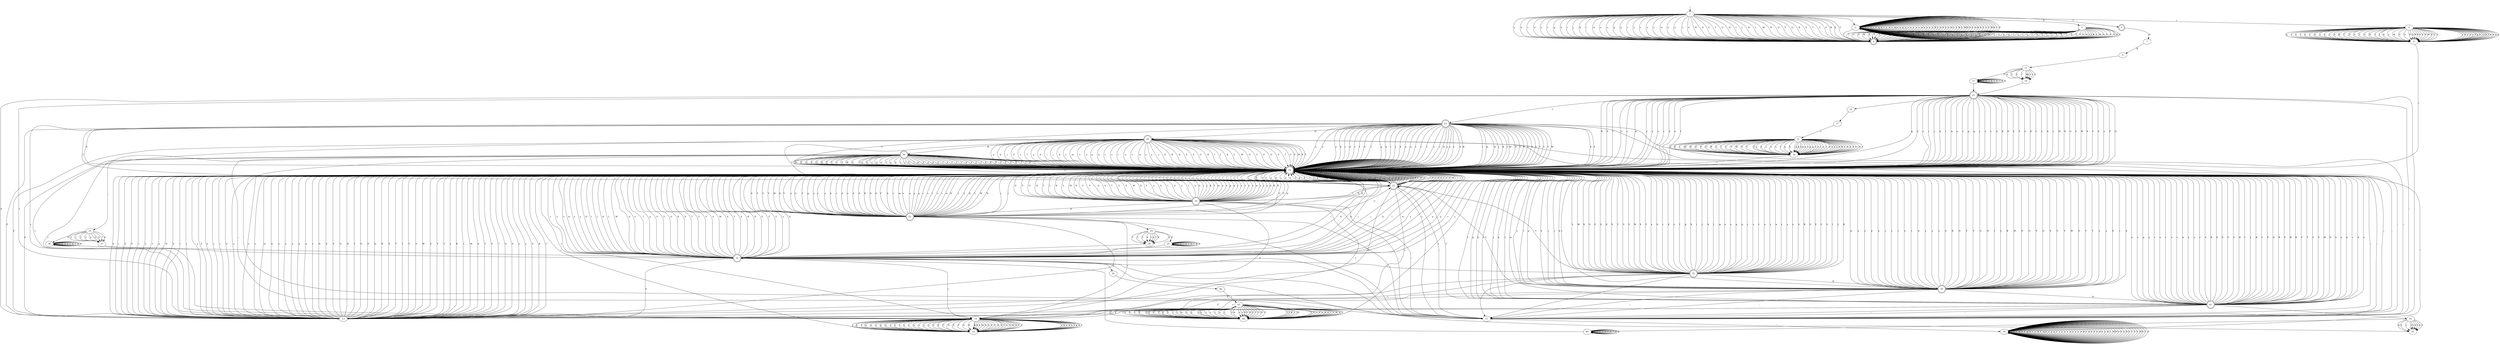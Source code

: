 digraph fa {
	1 [label=1]
	2 [label=2]
	3 [label=3]
	4 [label=4]
	5 [label=5]
	6 [label=6]
	7 [label=7]
	8 [label=8]
	9 [label=9]
	10 [label=10]
	11 [label=11]
	12 [label=12]
	13 [label=13]
	14 [label=14]
	15 [label=15]
	16 [label=16]
	17 [label=17]
	18 [label=18]
	19 [label=19]
	20 [label=20]
	21 [label=21]
	22 [label=22]
	23 [label=23]
	24 [label=24]
	25 [label=25]
	26 [label=26]
	27 [label=27]
	28 [label=28]
	29 [label=29]
	30 [label=30]
	31 [label=31]
	32 [label=32]
	33 [label=33]
	34 [label=34]
	35 [label=35]
	36 [label=36]
	37 [label=37]
	38 [label=38]
	39 [label=39]
	40 [label=40]
	41 [label=41]
	42 [label=42]
	43 [label=43]
	44 [label=44]
	45 [label=45]
	46 [label=46]
	1
	2
	3 [shape=doublecircle]
	4 [shape=doublecircle]
	5
	6
	7
	8
	9
	10 [shape=doublecircle]
	11
	12 [shape=doublecircle]
	13
	14
	15
	16
	17
	18 [shape=doublecircle]
	19
	20
	21 [shape=doublecircle]
	22 [shape=doublecircle]
	23 [shape=doublecircle]
	24
	25
	26 [shape=doublecircle]
	27
	28
	29
	30 [shape=doublecircle]
	31
	32 [shape=doublecircle]
	33
	34
	35 [shape=doublecircle]
	36
	37
	38
	39 [shape=doublecircle]
	40
	41 [shape=doublecircle]
	42
	43
	44
	45
	46
	1 -> 2 [label="\""]
	1 -> 3 [label=a]
	1 -> 3 [label=b]
	1 -> 3 [label=c]
	1 -> 3 [label=d]
	1 -> 3 [label=e]
	1 -> 3 [label=f]
	1 -> 3 [label=g]
	1 -> 3 [label=h]
	1 -> 3 [label=i]
	1 -> 3 [label=j]
	1 -> 3 [label=k]
	1 -> 3 [label=l]
	1 -> 3 [label=m]
	1 -> 3 [label=n]
	1 -> 3 [label=o]
	1 -> 3 [label=p]
	1 -> 3 [label=q]
	1 -> 3 [label=r]
	1 -> 3 [label=s]
	1 -> 3 [label=t]
	1 -> 3 [label=u]
	1 -> 3 [label=v]
	1 -> 3 [label=w]
	1 -> 3 [label=x]
	1 -> 3 [label=y]
	1 -> 3 [label=z]
	1 -> 3 [label=A]
	1 -> 3 [label=B]
	1 -> 4 [label=C]
	1 -> 3 [label=D]
	1 -> 3 [label=E]
	1 -> 3 [label=F]
	1 -> 3 [label=G]
	1 -> 3 [label=H]
	1 -> 3 [label=I]
	1 -> 3 [label=J]
	1 -> 3 [label=K]
	1 -> 3 [label=L]
	1 -> 3 [label=M]
	1 -> 3 [label=N]
	1 -> 3 [label=O]
	1 -> 3 [label=P]
	1 -> 3 [label=Q]
	1 -> 3 [label=R]
	1 -> 3 [label=S]
	1 -> 3 [label=T]
	1 -> 3 [label=U]
	1 -> 3 [label=V]
	1 -> 3 [label=W]
	1 -> 3 [label=X]
	1 -> 3 [label=Y]
	1 -> 5 [label=Z]
	1 -> 6 [label="«"]
	2 -> 3 [label="\""]
	2 -> 2 [label=a]
	2 -> 2 [label=b]
	2 -> 2 [label=c]
	2 -> 2 [label=d]
	2 -> 2 [label=e]
	2 -> 2 [label=f]
	2 -> 2 [label=g]
	2 -> 2 [label=h]
	2 -> 2 [label=i]
	2 -> 2 [label=j]
	2 -> 2 [label=k]
	2 -> 2 [label=l]
	2 -> 2 [label=m]
	2 -> 2 [label=n]
	2 -> 2 [label=o]
	2 -> 2 [label=p]
	2 -> 2 [label=q]
	2 -> 2 [label=r]
	2 -> 2 [label=s]
	2 -> 2 [label=t]
	2 -> 2 [label=u]
	2 -> 2 [label=v]
	2 -> 2 [label=w]
	2 -> 2 [label=x]
	2 -> 2 [label=y]
	2 -> 2 [label=z]
	2 -> 2 [label=A]
	2 -> 2 [label=B]
	2 -> 2 [label=C]
	2 -> 2 [label=D]
	2 -> 2 [label=E]
	2 -> 2 [label=F]
	2 -> 2 [label=G]
	2 -> 2 [label=H]
	2 -> 2 [label=I]
	2 -> 2 [label=J]
	2 -> 2 [label=K]
	2 -> 2 [label=L]
	2 -> 2 [label=M]
	2 -> 2 [label=N]
	2 -> 2 [label=O]
	2 -> 2 [label=P]
	2 -> 2 [label=Q]
	2 -> 2 [label=R]
	2 -> 2 [label=S]
	2 -> 2 [label=T]
	2 -> 2 [label=U]
	2 -> 2 [label=V]
	2 -> 2 [label=W]
	2 -> 2 [label=X]
	2 -> 2 [label=Y]
	2 -> 2 [label=Z]
	4 -> 7 [label=H]
	5 -> 3 [label=a]
	5 -> 3 [label=b]
	5 -> 3 [label=c]
	5 -> 3 [label=d]
	5 -> 3 [label=e]
	5 -> 3 [label=f]
	5 -> 3 [label=g]
	5 -> 3 [label=h]
	5 -> 3 [label=i]
	5 -> 3 [label=j]
	5 -> 3 [label=k]
	5 -> 3 [label=l]
	5 -> 3 [label=m]
	5 -> 3 [label=n]
	5 -> 3 [label=o]
	5 -> 3 [label=p]
	5 -> 3 [label=q]
	5 -> 3 [label=r]
	5 -> 3 [label=s]
	5 -> 3 [label=t]
	5 -> 3 [label=u]
	5 -> 3 [label=v]
	5 -> 3 [label=w]
	5 -> 3 [label=x]
	5 -> 3 [label=y]
	5 -> 3 [label=z]
	5 -> 3 [label=A]
	5 -> 3 [label=B]
	5 -> 3 [label=C]
	5 -> 3 [label=D]
	5 -> 3 [label=E]
	5 -> 3 [label=F]
	5 -> 3 [label=G]
	5 -> 3 [label=H]
	5 -> 3 [label=I]
	5 -> 3 [label=J]
	5 -> 3 [label=K]
	5 -> 3 [label=L]
	5 -> 3 [label=M]
	5 -> 3 [label=N]
	5 -> 3 [label=O]
	5 -> 3 [label=P]
	5 -> 3 [label=Q]
	5 -> 3 [label=R]
	5 -> 3 [label=S]
	5 -> 3 [label=T]
	5 -> 3 [label=U]
	5 -> 3 [label=V]
	5 -> 3 [label=W]
	5 -> 3 [label=X]
	5 -> 3 [label=Y]
	5 -> 3 [label=Z]
	5 -> 3 [label=0]
	5 -> 3 [label=1]
	5 -> 3 [label=2]
	5 -> 3 [label=3]
	5 -> 3 [label=4]
	5 -> 3 [label=5]
	5 -> 3 [label=6]
	5 -> 3 [label=7]
	5 -> 3 [label=8]
	5 -> 3 [label=9]
	6 -> 8 [label=a]
	6 -> 8 [label=b]
	6 -> 8 [label=c]
	6 -> 8 [label=d]
	6 -> 8 [label=e]
	6 -> 8 [label=f]
	6 -> 8 [label=g]
	6 -> 8 [label=h]
	6 -> 8 [label=i]
	6 -> 8 [label=j]
	6 -> 8 [label=k]
	6 -> 8 [label=l]
	6 -> 8 [label=m]
	6 -> 8 [label=n]
	6 -> 8 [label=o]
	6 -> 8 [label=p]
	6 -> 8 [label=q]
	6 -> 8 [label=r]
	6 -> 8 [label=s]
	6 -> 8 [label=t]
	6 -> 8 [label=u]
	6 -> 8 [label=v]
	6 -> 8 [label=w]
	6 -> 8 [label=x]
	6 -> 8 [label=y]
	6 -> 8 [label=z]
	6 -> 8 [label=A]
	6 -> 8 [label=B]
	6 -> 8 [label=C]
	6 -> 8 [label=D]
	6 -> 8 [label=E]
	6 -> 8 [label=F]
	6 -> 8 [label=G]
	6 -> 8 [label=H]
	6 -> 8 [label=I]
	6 -> 8 [label=J]
	6 -> 8 [label=K]
	6 -> 8 [label=L]
	6 -> 8 [label=M]
	6 -> 8 [label=N]
	6 -> 8 [label=O]
	6 -> 8 [label=P]
	6 -> 8 [label=Q]
	6 -> 8 [label=R]
	6 -> 8 [label=S]
	6 -> 8 [label=T]
	6 -> 8 [label=U]
	6 -> 8 [label=V]
	6 -> 8 [label=W]
	6 -> 8 [label=X]
	6 -> 8 [label=Y]
	6 -> 8 [label=Z]
	7 -> 9 [label=R]
	8 -> 10 [label="«"]
	9 -> 11 [label="܆"]
	10 -> 10 [label=a]
	10 -> 10 [label=b]
	10 -> 10 [label=c]
	10 -> 10 [label=d]
	10 -> 10 [label=e]
	10 -> 10 [label=f]
	10 -> 10 [label=g]
	10 -> 10 [label=h]
	10 -> 10 [label=i]
	10 -> 10 [label=j]
	10 -> 10 [label=k]
	10 -> 10 [label=l]
	10 -> 10 [label=m]
	10 -> 10 [label=n]
	10 -> 10 [label=o]
	10 -> 10 [label=p]
	10 -> 10 [label=q]
	10 -> 10 [label=r]
	10 -> 10 [label=s]
	10 -> 10 [label=t]
	10 -> 10 [label=u]
	10 -> 10 [label=v]
	10 -> 10 [label=w]
	10 -> 10 [label=x]
	10 -> 10 [label=y]
	10 -> 10 [label=z]
	10 -> 10 [label=A]
	10 -> 10 [label=B]
	10 -> 12 [label=C]
	10 -> 10 [label=D]
	10 -> 10 [label=E]
	10 -> 10 [label=F]
	10 -> 10 [label=G]
	10 -> 10 [label=H]
	10 -> 10 [label=I]
	10 -> 10 [label=J]
	10 -> 10 [label=K]
	10 -> 10 [label=L]
	10 -> 10 [label=M]
	10 -> 10 [label=N]
	10 -> 10 [label=O]
	10 -> 10 [label=P]
	10 -> 10 [label=Q]
	10 -> 10 [label=R]
	10 -> 10 [label=S]
	10 -> 10 [label=T]
	10 -> 10 [label=U]
	10 -> 10 [label=V]
	10 -> 10 [label=W]
	10 -> 10 [label=X]
	10 -> 10 [label=Y]
	10 -> 13 [label=Z]
	10 -> 14 [label="«"]
	10 -> 15 [label="܀"]
	10 -> 15 [label="-"]
	11 -> 16 [label=0]
	11 -> 16 [label=1]
	11 -> 16 [label=2]
	11 -> 16 [label=3]
	11 -> 16 [label=4]
	11 -> 16 [label=5]
	11 -> 16 [label=6]
	11 -> 16 [label=7]
	11 -> 16 [label=8]
	11 -> 17 [label=9]
	12 -> 10 [label=a]
	12 -> 10 [label=b]
	12 -> 10 [label=c]
	12 -> 10 [label=d]
	12 -> 10 [label=e]
	12 -> 10 [label=f]
	12 -> 10 [label=g]
	12 -> 10 [label=h]
	12 -> 10 [label=i]
	12 -> 10 [label=j]
	12 -> 10 [label=k]
	12 -> 10 [label=l]
	12 -> 10 [label=m]
	12 -> 10 [label=n]
	12 -> 10 [label=o]
	12 -> 10 [label=p]
	12 -> 10 [label=q]
	12 -> 10 [label=r]
	12 -> 10 [label=s]
	12 -> 10 [label=t]
	12 -> 10 [label=u]
	12 -> 10 [label=v]
	12 -> 10 [label=w]
	12 -> 10 [label=x]
	12 -> 10 [label=y]
	12 -> 10 [label=z]
	12 -> 10 [label=A]
	12 -> 10 [label=B]
	12 -> 12 [label=C]
	12 -> 10 [label=D]
	12 -> 10 [label=E]
	12 -> 10 [label=F]
	12 -> 10 [label=G]
	12 -> 18 [label=H]
	12 -> 10 [label=I]
	12 -> 10 [label=J]
	12 -> 10 [label=K]
	12 -> 10 [label=L]
	12 -> 10 [label=M]
	12 -> 10 [label=N]
	12 -> 10 [label=O]
	12 -> 10 [label=P]
	12 -> 10 [label=Q]
	12 -> 10 [label=R]
	12 -> 10 [label=S]
	12 -> 10 [label=T]
	12 -> 10 [label=U]
	12 -> 10 [label=V]
	12 -> 10 [label=W]
	12 -> 10 [label=X]
	12 -> 10 [label=Y]
	12 -> 13 [label=Z]
	12 -> 14 [label="«"]
	12 -> 15 [label="܀"]
	12 -> 15 [label="-"]
	13 -> 10 [label=a]
	13 -> 10 [label=b]
	13 -> 10 [label=c]
	13 -> 10 [label=d]
	13 -> 10 [label=e]
	13 -> 10 [label=f]
	13 -> 10 [label=g]
	13 -> 10 [label=h]
	13 -> 10 [label=i]
	13 -> 10 [label=j]
	13 -> 10 [label=k]
	13 -> 10 [label=l]
	13 -> 10 [label=m]
	13 -> 10 [label=n]
	13 -> 10 [label=o]
	13 -> 10 [label=p]
	13 -> 10 [label=q]
	13 -> 10 [label=r]
	13 -> 10 [label=s]
	13 -> 10 [label=t]
	13 -> 10 [label=u]
	13 -> 10 [label=v]
	13 -> 10 [label=w]
	13 -> 10 [label=x]
	13 -> 10 [label=y]
	13 -> 10 [label=z]
	13 -> 10 [label=A]
	13 -> 10 [label=B]
	13 -> 10 [label=C]
	13 -> 10 [label=D]
	13 -> 10 [label=E]
	13 -> 10 [label=F]
	13 -> 10 [label=G]
	13 -> 10 [label=H]
	13 -> 10 [label=I]
	13 -> 10 [label=J]
	13 -> 10 [label=K]
	13 -> 10 [label=L]
	13 -> 10 [label=M]
	13 -> 10 [label=N]
	13 -> 10 [label=O]
	13 -> 10 [label=P]
	13 -> 10 [label=Q]
	13 -> 10 [label=R]
	13 -> 10 [label=S]
	13 -> 10 [label=T]
	13 -> 10 [label=U]
	13 -> 10 [label=V]
	13 -> 10 [label=W]
	13 -> 10 [label=X]
	13 -> 10 [label=Y]
	13 -> 10 [label=Z]
	13 -> 10 [label=0]
	13 -> 10 [label=1]
	13 -> 10 [label=2]
	13 -> 10 [label=3]
	13 -> 10 [label=4]
	13 -> 10 [label=5]
	13 -> 10 [label=6]
	13 -> 10 [label=7]
	13 -> 10 [label=8]
	13 -> 10 [label=9]
	14 -> 19 [label=a]
	14 -> 19 [label=b]
	14 -> 19 [label=c]
	14 -> 19 [label=d]
	14 -> 19 [label=e]
	14 -> 19 [label=f]
	14 -> 19 [label=g]
	14 -> 19 [label=h]
	14 -> 19 [label=i]
	14 -> 19 [label=j]
	14 -> 19 [label=k]
	14 -> 19 [label=l]
	14 -> 19 [label=m]
	14 -> 19 [label=n]
	14 -> 19 [label=o]
	14 -> 19 [label=p]
	14 -> 19 [label=q]
	14 -> 19 [label=r]
	14 -> 19 [label=s]
	14 -> 19 [label=t]
	14 -> 19 [label=u]
	14 -> 19 [label=v]
	14 -> 19 [label=w]
	14 -> 19 [label=x]
	14 -> 19 [label=y]
	14 -> 19 [label=z]
	14 -> 19 [label=A]
	14 -> 19 [label=B]
	14 -> 19 [label=C]
	14 -> 19 [label=D]
	14 -> 19 [label=E]
	14 -> 19 [label=F]
	14 -> 19 [label=G]
	14 -> 19 [label=H]
	14 -> 19 [label=I]
	14 -> 19 [label=J]
	14 -> 19 [label=K]
	14 -> 19 [label=L]
	14 -> 19 [label=M]
	14 -> 19 [label=N]
	14 -> 19 [label=O]
	14 -> 19 [label=P]
	14 -> 19 [label=Q]
	14 -> 19 [label=R]
	14 -> 19 [label=S]
	14 -> 19 [label=T]
	14 -> 19 [label=U]
	14 -> 19 [label=V]
	14 -> 19 [label=W]
	14 -> 19 [label=X]
	14 -> 19 [label=Y]
	14 -> 19 [label=Z]
	15 -> 20 [label="\""]
	16 -> 21 [label="܇"]
	17 -> 17 [label=0]
	17 -> 17 [label=1]
	17 -> 17 [label=2]
	17 -> 17 [label=3]
	17 -> 17 [label=4]
	17 -> 17 [label=5]
	17 -> 17 [label=6]
	17 -> 17 [label=7]
	17 -> 17 [label=8]
	17 -> 17 [label=9]
	17 -> 21 [label="܇"]
	18 -> 10 [label=a]
	18 -> 10 [label=b]
	18 -> 10 [label=c]
	18 -> 10 [label=d]
	18 -> 10 [label=e]
	18 -> 10 [label=f]
	18 -> 10 [label=g]
	18 -> 10 [label=h]
	18 -> 10 [label=i]
	18 -> 10 [label=j]
	18 -> 10 [label=k]
	18 -> 10 [label=l]
	18 -> 10 [label=m]
	18 -> 10 [label=n]
	18 -> 10 [label=o]
	18 -> 10 [label=p]
	18 -> 10 [label=q]
	18 -> 10 [label=r]
	18 -> 10 [label=s]
	18 -> 10 [label=t]
	18 -> 10 [label=u]
	18 -> 10 [label=v]
	18 -> 10 [label=w]
	18 -> 10 [label=x]
	18 -> 10 [label=y]
	18 -> 10 [label=z]
	18 -> 10 [label=A]
	18 -> 10 [label=B]
	18 -> 12 [label=C]
	18 -> 10 [label=D]
	18 -> 10 [label=E]
	18 -> 10 [label=F]
	18 -> 10 [label=G]
	18 -> 10 [label=H]
	18 -> 10 [label=I]
	18 -> 10 [label=J]
	18 -> 10 [label=K]
	18 -> 10 [label=L]
	18 -> 10 [label=M]
	18 -> 10 [label=N]
	18 -> 10 [label=O]
	18 -> 10 [label=P]
	18 -> 10 [label=Q]
	18 -> 22 [label=R]
	18 -> 10 [label=S]
	18 -> 10 [label=T]
	18 -> 10 [label=U]
	18 -> 10 [label=V]
	18 -> 10 [label=W]
	18 -> 10 [label=X]
	18 -> 10 [label=Y]
	18 -> 13 [label=Z]
	18 -> 14 [label="«"]
	18 -> 15 [label="܀"]
	18 -> 15 [label="-"]
	19 -> 10 [label="«"]
	20 -> 10 [label="\""]
	20 -> 20 [label=a]
	20 -> 20 [label=b]
	20 -> 20 [label=c]
	20 -> 20 [label=d]
	20 -> 20 [label=e]
	20 -> 20 [label=f]
	20 -> 20 [label=g]
	20 -> 20 [label=h]
	20 -> 20 [label=i]
	20 -> 20 [label=j]
	20 -> 20 [label=k]
	20 -> 20 [label=l]
	20 -> 20 [label=m]
	20 -> 20 [label=n]
	20 -> 20 [label=o]
	20 -> 20 [label=p]
	20 -> 20 [label=q]
	20 -> 20 [label=r]
	20 -> 20 [label=s]
	20 -> 20 [label=t]
	20 -> 20 [label=u]
	20 -> 20 [label=v]
	20 -> 20 [label=w]
	20 -> 20 [label=x]
	20 -> 20 [label=y]
	20 -> 20 [label=z]
	20 -> 20 [label=A]
	20 -> 20 [label=B]
	20 -> 20 [label=C]
	20 -> 20 [label=D]
	20 -> 20 [label=E]
	20 -> 20 [label=F]
	20 -> 20 [label=G]
	20 -> 20 [label=H]
	20 -> 20 [label=I]
	20 -> 20 [label=J]
	20 -> 20 [label=K]
	20 -> 20 [label=L]
	20 -> 20 [label=M]
	20 -> 20 [label=N]
	20 -> 20 [label=O]
	20 -> 20 [label=P]
	20 -> 20 [label=Q]
	20 -> 20 [label=R]
	20 -> 20 [label=S]
	20 -> 20 [label=T]
	20 -> 20 [label=U]
	20 -> 20 [label=V]
	20 -> 20 [label=W]
	20 -> 20 [label=X]
	20 -> 20 [label=Y]
	20 -> 20 [label=Z]
	21 -> 10 [label=a]
	21 -> 10 [label=b]
	21 -> 10 [label=c]
	21 -> 10 [label=d]
	21 -> 10 [label=e]
	21 -> 10 [label=f]
	21 -> 10 [label=g]
	21 -> 10 [label=h]
	21 -> 10 [label=i]
	21 -> 10 [label=j]
	21 -> 10 [label=k]
	21 -> 10 [label=l]
	21 -> 10 [label=m]
	21 -> 10 [label=n]
	21 -> 10 [label=o]
	21 -> 10 [label=p]
	21 -> 10 [label=q]
	21 -> 10 [label=r]
	21 -> 10 [label=s]
	21 -> 10 [label=t]
	21 -> 10 [label=u]
	21 -> 10 [label=v]
	21 -> 10 [label=w]
	21 -> 10 [label=x]
	21 -> 10 [label=y]
	21 -> 10 [label=z]
	21 -> 10 [label=A]
	21 -> 10 [label=B]
	21 -> 23 [label=C]
	21 -> 10 [label=D]
	21 -> 10 [label=E]
	21 -> 10 [label=F]
	21 -> 10 [label=G]
	21 -> 10 [label=H]
	21 -> 10 [label=I]
	21 -> 10 [label=J]
	21 -> 10 [label=K]
	21 -> 10 [label=L]
	21 -> 10 [label=M]
	21 -> 10 [label=N]
	21 -> 10 [label=O]
	21 -> 10 [label=P]
	21 -> 10 [label=Q]
	21 -> 10 [label=R]
	21 -> 10 [label=S]
	21 -> 10 [label=T]
	21 -> 10 [label=U]
	21 -> 10 [label=V]
	21 -> 10 [label=W]
	21 -> 10 [label=X]
	21 -> 10 [label=Y]
	21 -> 13 [label=Z]
	21 -> 14 [label="«"]
	21 -> 24 [label="."]
	21 -> 15 [label="܀"]
	21 -> 15 [label="-"]
	22 -> 10 [label=a]
	22 -> 10 [label=b]
	22 -> 10 [label=c]
	22 -> 10 [label=d]
	22 -> 10 [label=e]
	22 -> 10 [label=f]
	22 -> 10 [label=g]
	22 -> 10 [label=h]
	22 -> 10 [label=i]
	22 -> 10 [label=j]
	22 -> 10 [label=k]
	22 -> 10 [label=l]
	22 -> 10 [label=m]
	22 -> 10 [label=n]
	22 -> 10 [label=o]
	22 -> 10 [label=p]
	22 -> 10 [label=q]
	22 -> 10 [label=r]
	22 -> 10 [label=s]
	22 -> 10 [label=t]
	22 -> 10 [label=u]
	22 -> 10 [label=v]
	22 -> 10 [label=w]
	22 -> 10 [label=x]
	22 -> 10 [label=y]
	22 -> 10 [label=z]
	22 -> 10 [label=A]
	22 -> 10 [label=B]
	22 -> 12 [label=C]
	22 -> 10 [label=D]
	22 -> 10 [label=E]
	22 -> 10 [label=F]
	22 -> 10 [label=G]
	22 -> 10 [label=H]
	22 -> 10 [label=I]
	22 -> 10 [label=J]
	22 -> 10 [label=K]
	22 -> 10 [label=L]
	22 -> 10 [label=M]
	22 -> 10 [label=N]
	22 -> 10 [label=O]
	22 -> 10 [label=P]
	22 -> 10 [label=Q]
	22 -> 10 [label=R]
	22 -> 10 [label=S]
	22 -> 10 [label=T]
	22 -> 10 [label=U]
	22 -> 10 [label=V]
	22 -> 10 [label=W]
	22 -> 10 [label=X]
	22 -> 10 [label=Y]
	22 -> 13 [label=Z]
	22 -> 14 [label="«"]
	22 -> 25 [label="܆"]
	22 -> 15 [label="܀"]
	22 -> 15 [label="-"]
	23 -> 10 [label=a]
	23 -> 10 [label=b]
	23 -> 10 [label=c]
	23 -> 10 [label=d]
	23 -> 10 [label=e]
	23 -> 10 [label=f]
	23 -> 10 [label=g]
	23 -> 10 [label=h]
	23 -> 10 [label=i]
	23 -> 10 [label=j]
	23 -> 10 [label=k]
	23 -> 10 [label=l]
	23 -> 10 [label=m]
	23 -> 10 [label=n]
	23 -> 10 [label=o]
	23 -> 10 [label=p]
	23 -> 10 [label=q]
	23 -> 10 [label=r]
	23 -> 10 [label=s]
	23 -> 10 [label=t]
	23 -> 10 [label=u]
	23 -> 10 [label=v]
	23 -> 10 [label=w]
	23 -> 10 [label=x]
	23 -> 10 [label=y]
	23 -> 10 [label=z]
	23 -> 10 [label=A]
	23 -> 10 [label=B]
	23 -> 12 [label=C]
	23 -> 10 [label=D]
	23 -> 10 [label=E]
	23 -> 10 [label=F]
	23 -> 10 [label=G]
	23 -> 26 [label=H]
	23 -> 10 [label=I]
	23 -> 10 [label=J]
	23 -> 10 [label=K]
	23 -> 10 [label=L]
	23 -> 10 [label=M]
	23 -> 10 [label=N]
	23 -> 10 [label=O]
	23 -> 10 [label=P]
	23 -> 10 [label=Q]
	23 -> 10 [label=R]
	23 -> 10 [label=S]
	23 -> 10 [label=T]
	23 -> 10 [label=U]
	23 -> 10 [label=V]
	23 -> 10 [label=W]
	23 -> 10 [label=X]
	23 -> 10 [label=Y]
	23 -> 13 [label=Z]
	23 -> 14 [label="«"]
	23 -> 15 [label="܀"]
	23 -> 15 [label="-"]
	24 -> 27 [label="."]
	25 -> 28 [label=0]
	25 -> 28 [label=1]
	25 -> 28 [label=2]
	25 -> 28 [label=3]
	25 -> 28 [label=4]
	25 -> 28 [label=5]
	25 -> 28 [label=6]
	25 -> 28 [label=7]
	25 -> 28 [label=8]
	25 -> 29 [label=9]
	26 -> 10 [label=a]
	26 -> 10 [label=b]
	26 -> 10 [label=c]
	26 -> 10 [label=d]
	26 -> 10 [label=e]
	26 -> 10 [label=f]
	26 -> 10 [label=g]
	26 -> 10 [label=h]
	26 -> 10 [label=i]
	26 -> 10 [label=j]
	26 -> 10 [label=k]
	26 -> 10 [label=l]
	26 -> 10 [label=m]
	26 -> 10 [label=n]
	26 -> 10 [label=o]
	26 -> 10 [label=p]
	26 -> 10 [label=q]
	26 -> 10 [label=r]
	26 -> 10 [label=s]
	26 -> 10 [label=t]
	26 -> 10 [label=u]
	26 -> 10 [label=v]
	26 -> 10 [label=w]
	26 -> 10 [label=x]
	26 -> 10 [label=y]
	26 -> 10 [label=z]
	26 -> 10 [label=A]
	26 -> 10 [label=B]
	26 -> 12 [label=C]
	26 -> 10 [label=D]
	26 -> 10 [label=E]
	26 -> 10 [label=F]
	26 -> 10 [label=G]
	26 -> 10 [label=H]
	26 -> 10 [label=I]
	26 -> 10 [label=J]
	26 -> 10 [label=K]
	26 -> 10 [label=L]
	26 -> 10 [label=M]
	26 -> 10 [label=N]
	26 -> 10 [label=O]
	26 -> 10 [label=P]
	26 -> 10 [label=Q]
	26 -> 30 [label=R]
	26 -> 10 [label=S]
	26 -> 10 [label=T]
	26 -> 10 [label=U]
	26 -> 10 [label=V]
	26 -> 10 [label=W]
	26 -> 10 [label=X]
	26 -> 10 [label=Y]
	26 -> 13 [label=Z]
	26 -> 14 [label="«"]
	26 -> 15 [label="܀"]
	26 -> 15 [label="-"]
	27 -> 31 [label="«"]
	28 -> 32 [label="܇"]
	29 -> 29 [label=0]
	29 -> 29 [label=1]
	29 -> 29 [label=2]
	29 -> 29 [label=3]
	29 -> 29 [label=4]
	29 -> 29 [label=5]
	29 -> 29 [label=6]
	29 -> 29 [label=7]
	29 -> 29 [label=8]
	29 -> 29 [label=9]
	29 -> 32 [label="܇"]
	30 -> 10 [label=a]
	30 -> 10 [label=b]
	30 -> 10 [label=c]
	30 -> 10 [label=d]
	30 -> 10 [label=e]
	30 -> 10 [label=f]
	30 -> 10 [label=g]
	30 -> 10 [label=h]
	30 -> 10 [label=i]
	30 -> 10 [label=j]
	30 -> 10 [label=k]
	30 -> 10 [label=l]
	30 -> 10 [label=m]
	30 -> 10 [label=n]
	30 -> 10 [label=o]
	30 -> 10 [label=p]
	30 -> 10 [label=q]
	30 -> 10 [label=r]
	30 -> 10 [label=s]
	30 -> 10 [label=t]
	30 -> 10 [label=u]
	30 -> 10 [label=v]
	30 -> 10 [label=w]
	30 -> 10 [label=x]
	30 -> 10 [label=y]
	30 -> 10 [label=z]
	30 -> 10 [label=A]
	30 -> 10 [label=B]
	30 -> 12 [label=C]
	30 -> 10 [label=D]
	30 -> 10 [label=E]
	30 -> 10 [label=F]
	30 -> 10 [label=G]
	30 -> 10 [label=H]
	30 -> 10 [label=I]
	30 -> 10 [label=J]
	30 -> 10 [label=K]
	30 -> 10 [label=L]
	30 -> 10 [label=M]
	30 -> 10 [label=N]
	30 -> 10 [label=O]
	30 -> 10 [label=P]
	30 -> 10 [label=Q]
	30 -> 10 [label=R]
	30 -> 10 [label=S]
	30 -> 10 [label=T]
	30 -> 10 [label=U]
	30 -> 10 [label=V]
	30 -> 10 [label=W]
	30 -> 10 [label=X]
	30 -> 10 [label=Y]
	30 -> 13 [label=Z]
	30 -> 14 [label="«"]
	30 -> 33 [label="܆"]
	30 -> 15 [label="܀"]
	30 -> 15 [label="-"]
	31 -> 34 [label=a]
	31 -> 34 [label=b]
	31 -> 34 [label=c]
	31 -> 34 [label=d]
	31 -> 34 [label=e]
	31 -> 34 [label=f]
	31 -> 34 [label=g]
	31 -> 34 [label=h]
	31 -> 34 [label=i]
	31 -> 34 [label=j]
	31 -> 34 [label=k]
	31 -> 34 [label=l]
	31 -> 34 [label=m]
	31 -> 34 [label=n]
	31 -> 34 [label=o]
	31 -> 34 [label=p]
	31 -> 34 [label=q]
	31 -> 34 [label=r]
	31 -> 34 [label=s]
	31 -> 34 [label=t]
	31 -> 34 [label=u]
	31 -> 34 [label=v]
	31 -> 34 [label=w]
	31 -> 34 [label=x]
	31 -> 34 [label=y]
	31 -> 34 [label=z]
	31 -> 34 [label=A]
	31 -> 34 [label=B]
	31 -> 34 [label=C]
	31 -> 34 [label=D]
	31 -> 34 [label=E]
	31 -> 34 [label=F]
	31 -> 34 [label=G]
	31 -> 34 [label=H]
	31 -> 34 [label=I]
	31 -> 34 [label=J]
	31 -> 34 [label=K]
	31 -> 34 [label=L]
	31 -> 34 [label=M]
	31 -> 34 [label=N]
	31 -> 34 [label=O]
	31 -> 34 [label=P]
	31 -> 34 [label=Q]
	31 -> 34 [label=R]
	31 -> 34 [label=S]
	31 -> 34 [label=T]
	31 -> 34 [label=U]
	31 -> 34 [label=V]
	31 -> 34 [label=W]
	31 -> 34 [label=X]
	31 -> 34 [label=Y]
	31 -> 34 [label=Z]
	32 -> 10 [label=a]
	32 -> 10 [label=b]
	32 -> 10 [label=c]
	32 -> 10 [label=d]
	32 -> 10 [label=e]
	32 -> 10 [label=f]
	32 -> 10 [label=g]
	32 -> 10 [label=h]
	32 -> 10 [label=i]
	32 -> 10 [label=j]
	32 -> 10 [label=k]
	32 -> 10 [label=l]
	32 -> 10 [label=m]
	32 -> 10 [label=n]
	32 -> 10 [label=o]
	32 -> 10 [label=p]
	32 -> 10 [label=q]
	32 -> 10 [label=r]
	32 -> 10 [label=s]
	32 -> 10 [label=t]
	32 -> 10 [label=u]
	32 -> 10 [label=v]
	32 -> 10 [label=w]
	32 -> 10 [label=x]
	32 -> 10 [label=y]
	32 -> 10 [label=z]
	32 -> 10 [label=A]
	32 -> 10 [label=B]
	32 -> 35 [label=C]
	32 -> 10 [label=D]
	32 -> 10 [label=E]
	32 -> 10 [label=F]
	32 -> 10 [label=G]
	32 -> 10 [label=H]
	32 -> 10 [label=I]
	32 -> 10 [label=J]
	32 -> 10 [label=K]
	32 -> 10 [label=L]
	32 -> 10 [label=M]
	32 -> 10 [label=N]
	32 -> 10 [label=O]
	32 -> 10 [label=P]
	32 -> 10 [label=Q]
	32 -> 10 [label=R]
	32 -> 10 [label=S]
	32 -> 10 [label=T]
	32 -> 10 [label=U]
	32 -> 10 [label=V]
	32 -> 10 [label=W]
	32 -> 10 [label=X]
	32 -> 10 [label=Y]
	32 -> 13 [label=Z]
	32 -> 14 [label="«"]
	32 -> 36 [label="."]
	32 -> 15 [label="܀"]
	32 -> 15 [label="-"]
	33 -> 37 [label=0]
	33 -> 37 [label=1]
	33 -> 37 [label=2]
	33 -> 37 [label=3]
	33 -> 37 [label=4]
	33 -> 37 [label=5]
	33 -> 37 [label=6]
	33 -> 37 [label=7]
	33 -> 37 [label=8]
	33 -> 38 [label=9]
	34 -> 10 [label="«"]
	35 -> 10 [label=a]
	35 -> 10 [label=b]
	35 -> 10 [label=c]
	35 -> 10 [label=d]
	35 -> 10 [label=e]
	35 -> 10 [label=f]
	35 -> 10 [label=g]
	35 -> 10 [label=h]
	35 -> 10 [label=i]
	35 -> 10 [label=j]
	35 -> 10 [label=k]
	35 -> 10 [label=l]
	35 -> 10 [label=m]
	35 -> 10 [label=n]
	35 -> 10 [label=o]
	35 -> 10 [label=p]
	35 -> 10 [label=q]
	35 -> 10 [label=r]
	35 -> 10 [label=s]
	35 -> 10 [label=t]
	35 -> 10 [label=u]
	35 -> 10 [label=v]
	35 -> 10 [label=w]
	35 -> 10 [label=x]
	35 -> 10 [label=y]
	35 -> 10 [label=z]
	35 -> 10 [label=A]
	35 -> 10 [label=B]
	35 -> 12 [label=C]
	35 -> 10 [label=D]
	35 -> 10 [label=E]
	35 -> 10 [label=F]
	35 -> 10 [label=G]
	35 -> 39 [label=H]
	35 -> 10 [label=I]
	35 -> 10 [label=J]
	35 -> 10 [label=K]
	35 -> 10 [label=L]
	35 -> 10 [label=M]
	35 -> 10 [label=N]
	35 -> 10 [label=O]
	35 -> 10 [label=P]
	35 -> 10 [label=Q]
	35 -> 10 [label=R]
	35 -> 10 [label=S]
	35 -> 10 [label=T]
	35 -> 10 [label=U]
	35 -> 10 [label=V]
	35 -> 10 [label=W]
	35 -> 10 [label=X]
	35 -> 10 [label=Y]
	35 -> 13 [label=Z]
	35 -> 14 [label="«"]
	35 -> 15 [label="܀"]
	35 -> 15 [label="-"]
	36 -> 40 [label="."]
	37 -> 32 [label="܇"]
	38 -> 38 [label=0]
	38 -> 38 [label=1]
	38 -> 38 [label=2]
	38 -> 38 [label=3]
	38 -> 38 [label=4]
	38 -> 38 [label=5]
	38 -> 38 [label=6]
	38 -> 38 [label=7]
	38 -> 38 [label=8]
	38 -> 38 [label=9]
	38 -> 32 [label="܇"]
	39 -> 10 [label=a]
	39 -> 10 [label=b]
	39 -> 10 [label=c]
	39 -> 10 [label=d]
	39 -> 10 [label=e]
	39 -> 10 [label=f]
	39 -> 10 [label=g]
	39 -> 10 [label=h]
	39 -> 10 [label=i]
	39 -> 10 [label=j]
	39 -> 10 [label=k]
	39 -> 10 [label=l]
	39 -> 10 [label=m]
	39 -> 10 [label=n]
	39 -> 10 [label=o]
	39 -> 10 [label=p]
	39 -> 10 [label=q]
	39 -> 10 [label=r]
	39 -> 10 [label=s]
	39 -> 10 [label=t]
	39 -> 10 [label=u]
	39 -> 10 [label=v]
	39 -> 10 [label=w]
	39 -> 10 [label=x]
	39 -> 10 [label=y]
	39 -> 10 [label=z]
	39 -> 10 [label=A]
	39 -> 10 [label=B]
	39 -> 12 [label=C]
	39 -> 10 [label=D]
	39 -> 10 [label=E]
	39 -> 10 [label=F]
	39 -> 10 [label=G]
	39 -> 10 [label=H]
	39 -> 10 [label=I]
	39 -> 10 [label=J]
	39 -> 10 [label=K]
	39 -> 10 [label=L]
	39 -> 10 [label=M]
	39 -> 10 [label=N]
	39 -> 10 [label=O]
	39 -> 10 [label=P]
	39 -> 10 [label=Q]
	39 -> 41 [label=R]
	39 -> 10 [label=S]
	39 -> 10 [label=T]
	39 -> 10 [label=U]
	39 -> 10 [label=V]
	39 -> 10 [label=W]
	39 -> 10 [label=X]
	39 -> 10 [label=Y]
	39 -> 13 [label=Z]
	39 -> 14 [label="«"]
	39 -> 15 [label="܀"]
	39 -> 15 [label="-"]
	40 -> 42 [label="«"]
	41 -> 10 [label=a]
	41 -> 10 [label=b]
	41 -> 10 [label=c]
	41 -> 10 [label=d]
	41 -> 10 [label=e]
	41 -> 10 [label=f]
	41 -> 10 [label=g]
	41 -> 10 [label=h]
	41 -> 10 [label=i]
	41 -> 10 [label=j]
	41 -> 10 [label=k]
	41 -> 10 [label=l]
	41 -> 10 [label=m]
	41 -> 10 [label=n]
	41 -> 10 [label=o]
	41 -> 10 [label=p]
	41 -> 10 [label=q]
	41 -> 10 [label=r]
	41 -> 10 [label=s]
	41 -> 10 [label=t]
	41 -> 10 [label=u]
	41 -> 10 [label=v]
	41 -> 10 [label=w]
	41 -> 10 [label=x]
	41 -> 10 [label=y]
	41 -> 10 [label=z]
	41 -> 10 [label=A]
	41 -> 10 [label=B]
	41 -> 12 [label=C]
	41 -> 10 [label=D]
	41 -> 10 [label=E]
	41 -> 10 [label=F]
	41 -> 10 [label=G]
	41 -> 10 [label=H]
	41 -> 10 [label=I]
	41 -> 10 [label=J]
	41 -> 10 [label=K]
	41 -> 10 [label=L]
	41 -> 10 [label=M]
	41 -> 10 [label=N]
	41 -> 10 [label=O]
	41 -> 10 [label=P]
	41 -> 10 [label=Q]
	41 -> 10 [label=R]
	41 -> 10 [label=S]
	41 -> 10 [label=T]
	41 -> 10 [label=U]
	41 -> 10 [label=V]
	41 -> 10 [label=W]
	41 -> 10 [label=X]
	41 -> 10 [label=Y]
	41 -> 13 [label=Z]
	41 -> 14 [label="«"]
	41 -> 43 [label="܆"]
	41 -> 15 [label="܀"]
	41 -> 15 [label="-"]
	42 -> 44 [label=a]
	42 -> 44 [label=b]
	42 -> 44 [label=c]
	42 -> 44 [label=d]
	42 -> 44 [label=e]
	42 -> 44 [label=f]
	42 -> 44 [label=g]
	42 -> 44 [label=h]
	42 -> 44 [label=i]
	42 -> 44 [label=j]
	42 -> 44 [label=k]
	42 -> 44 [label=l]
	42 -> 44 [label=m]
	42 -> 44 [label=n]
	42 -> 44 [label=o]
	42 -> 44 [label=p]
	42 -> 44 [label=q]
	42 -> 44 [label=r]
	42 -> 44 [label=s]
	42 -> 44 [label=t]
	42 -> 44 [label=u]
	42 -> 44 [label=v]
	42 -> 44 [label=w]
	42 -> 44 [label=x]
	42 -> 44 [label=y]
	42 -> 44 [label=z]
	42 -> 44 [label=A]
	42 -> 44 [label=B]
	42 -> 44 [label=C]
	42 -> 44 [label=D]
	42 -> 44 [label=E]
	42 -> 44 [label=F]
	42 -> 44 [label=G]
	42 -> 44 [label=H]
	42 -> 44 [label=I]
	42 -> 44 [label=J]
	42 -> 44 [label=K]
	42 -> 44 [label=L]
	42 -> 44 [label=M]
	42 -> 44 [label=N]
	42 -> 44 [label=O]
	42 -> 44 [label=P]
	42 -> 44 [label=Q]
	42 -> 44 [label=R]
	42 -> 44 [label=S]
	42 -> 44 [label=T]
	42 -> 44 [label=U]
	42 -> 44 [label=V]
	42 -> 44 [label=W]
	42 -> 44 [label=X]
	42 -> 44 [label=Y]
	42 -> 44 [label=Z]
	43 -> 45 [label=0]
	43 -> 45 [label=1]
	43 -> 45 [label=2]
	43 -> 45 [label=3]
	43 -> 45 [label=4]
	43 -> 45 [label=5]
	43 -> 45 [label=6]
	43 -> 45 [label=7]
	43 -> 45 [label=8]
	43 -> 46 [label=9]
	44 -> 10 [label="«"]
	45 -> 32 [label="܇"]
	46 -> 46 [label=0]
	46 -> 46 [label=1]
	46 -> 46 [label=2]
	46 -> 46 [label=3]
	46 -> 46 [label=4]
	46 -> 46 [label=5]
	46 -> 46 [label=6]
	46 -> 46 [label=7]
	46 -> 46 [label=8]
	46 -> 46 [label=9]
	46 -> 32 [label="܇"]
	"" [shape=plaintext]
	"" -> 1
}
